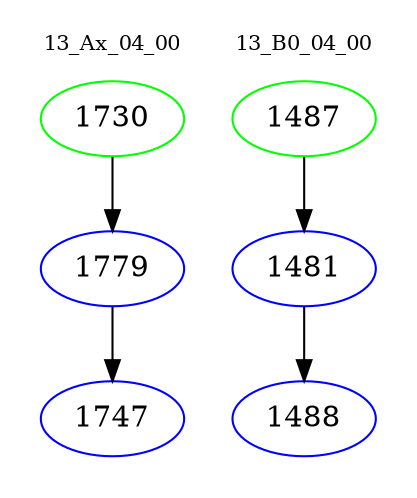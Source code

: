 digraph{
subgraph cluster_0 {
color = white
label = "13_Ax_04_00";
fontsize=10;
T0_1730 [label="1730", color="green"]
T0_1730 -> T0_1779 [color="black"]
T0_1779 [label="1779", color="blue"]
T0_1779 -> T0_1747 [color="black"]
T0_1747 [label="1747", color="blue"]
}
subgraph cluster_1 {
color = white
label = "13_B0_04_00";
fontsize=10;
T1_1487 [label="1487", color="green"]
T1_1487 -> T1_1481 [color="black"]
T1_1481 [label="1481", color="blue"]
T1_1481 -> T1_1488 [color="black"]
T1_1488 [label="1488", color="blue"]
}
}
